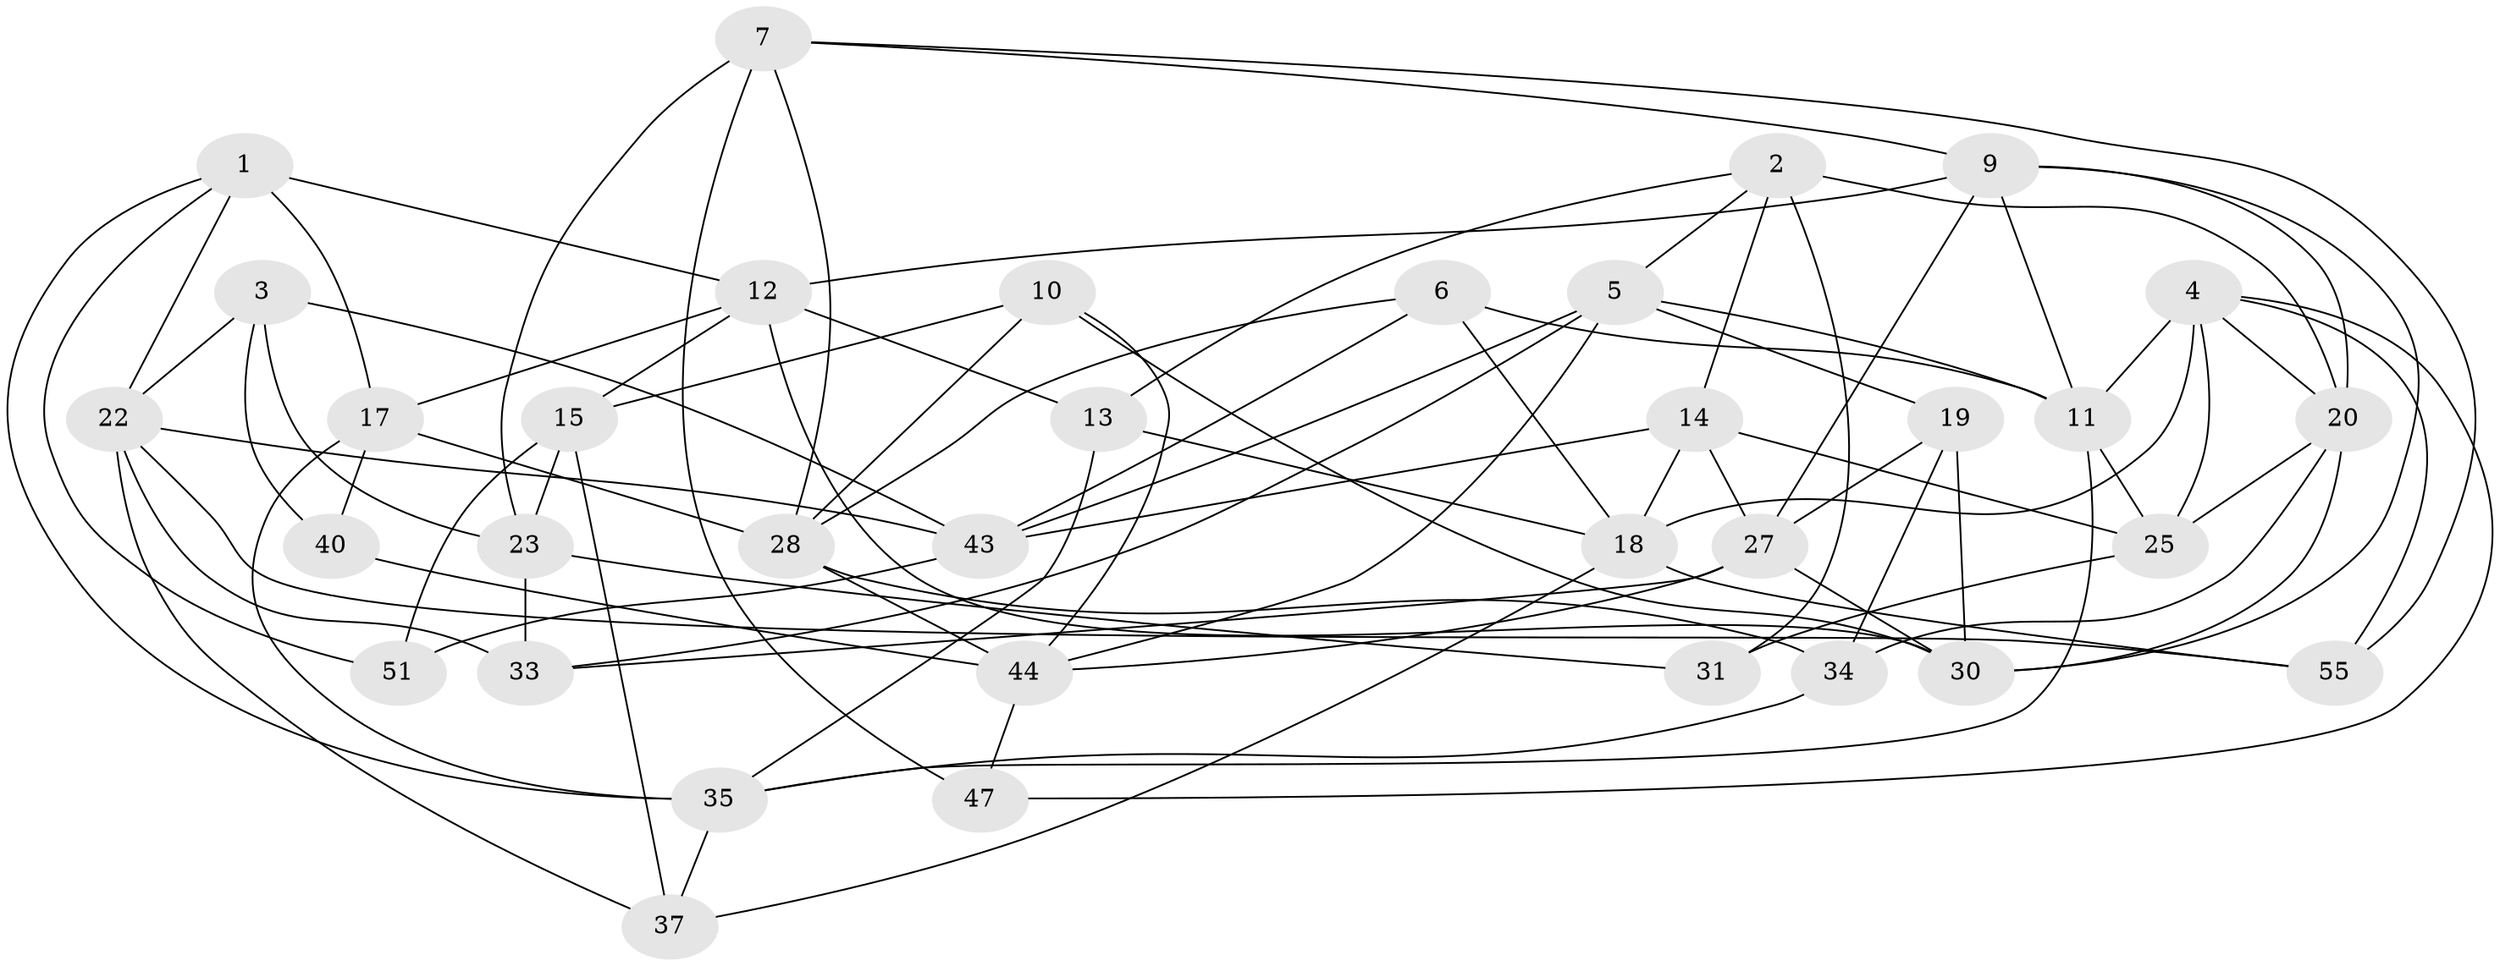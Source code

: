 // Generated by graph-tools (version 1.1) at 2025/24/03/03/25 07:24:28]
// undirected, 35 vertices, 86 edges
graph export_dot {
graph [start="1"]
  node [color=gray90,style=filled];
  1 [super="+8"];
  2 [super="+21"];
  3 [super="+52"];
  4 [super="+26"];
  5 [super="+39"];
  6;
  7 [super="+38"];
  9 [super="+41"];
  10;
  11 [super="+36"];
  12 [super="+53"];
  13;
  14 [super="+54"];
  15 [super="+16"];
  17 [super="+58"];
  18 [super="+42"];
  19;
  20 [super="+45"];
  22 [super="+24"];
  23 [super="+32"];
  25 [super="+57"];
  27 [super="+49"];
  28 [super="+29"];
  30 [super="+46"];
  31;
  33;
  34;
  35 [super="+48"];
  37;
  40;
  43 [super="+56"];
  44 [super="+50"];
  47;
  51;
  55;
  1 -- 51;
  1 -- 17 [weight=2];
  1 -- 22;
  1 -- 35;
  1 -- 12;
  2 -- 13;
  2 -- 31 [weight=2];
  2 -- 14;
  2 -- 20;
  2 -- 5;
  3 -- 40 [weight=2];
  3 -- 22;
  3 -- 43;
  3 -- 23 [weight=2];
  4 -- 55;
  4 -- 20;
  4 -- 25;
  4 -- 47;
  4 -- 18;
  4 -- 11;
  5 -- 44;
  5 -- 11;
  5 -- 33;
  5 -- 19;
  5 -- 43;
  6 -- 43;
  6 -- 18;
  6 -- 11;
  6 -- 28;
  7 -- 47 [weight=2];
  7 -- 9;
  7 -- 28;
  7 -- 55;
  7 -- 23;
  9 -- 20;
  9 -- 11;
  9 -- 27;
  9 -- 12;
  9 -- 30;
  10 -- 44;
  10 -- 15;
  10 -- 30;
  10 -- 28;
  11 -- 35;
  11 -- 25;
  12 -- 13;
  12 -- 17;
  12 -- 30;
  12 -- 15;
  13 -- 18;
  13 -- 35;
  14 -- 27;
  14 -- 18;
  14 -- 25 [weight=2];
  14 -- 43;
  15 -- 51 [weight=2];
  15 -- 37;
  15 -- 23;
  17 -- 35;
  17 -- 40;
  17 -- 28;
  18 -- 37;
  18 -- 55;
  19 -- 34;
  19 -- 27;
  19 -- 30;
  20 -- 25;
  20 -- 34;
  20 -- 30;
  22 -- 33;
  22 -- 37;
  22 -- 43;
  22 -- 55;
  23 -- 31;
  23 -- 33;
  25 -- 31;
  27 -- 30;
  27 -- 33;
  27 -- 44;
  28 -- 34;
  28 -- 44;
  34 -- 35;
  35 -- 37;
  40 -- 44;
  43 -- 51;
  44 -- 47;
}
